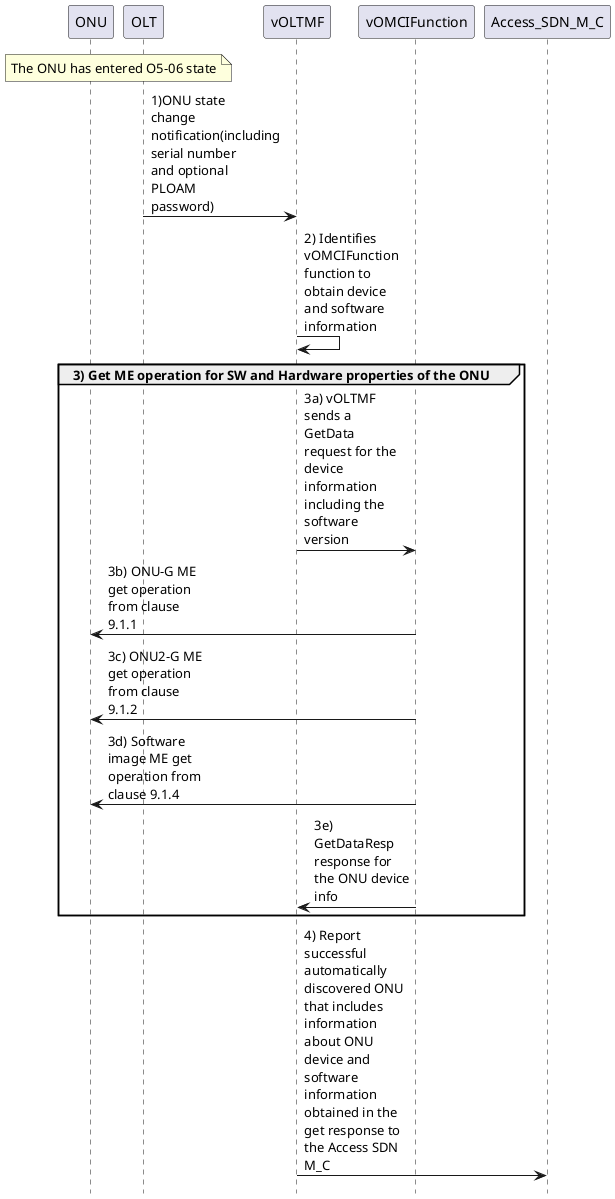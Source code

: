 @startuml
'comment: Successful ONU automatic discovery
skinparam maxMessageSize 100
participant ONU
participant OLT
participant vOLTMF
participant vOMCIFunction
participant Access_SDN_M_C
hide footbox

note over ONU, OLT
The ONU has entered O5-06 state
end note

OLT -> vOLTMF: 1)ONU state change notification(including serial number and optional PLOAM password)
vOLTMF -> vOLTMF: 2) Identifies vOMCIFunction function to obtain device and software information
group 3) Get ME operation for SW and Hardware properties of the ONU
vOLTMF -> vOMCIFunction: 3a) vOLTMF sends a GetData request for the device information including the software version
vOMCIFunction -> ONU: 3b) ONU-G ME get operation from clause 9.1.1
vOMCIFunction -> ONU: 3c) ONU2-G ME get operation from clause 9.1.2
vOMCIFunction -> ONU: 3d) Software image ME get operation from clause 9.1.4
vOMCIFunction -> vOLTMF: 3e) GetDataResp response for the ONU device info
end
vOLTMF -> Access_SDN_M_C: 4) Report successful automatically discovered ONU that includes information about ONU device and software information obtained in the get response to the Access SDN M_C
@enduml

